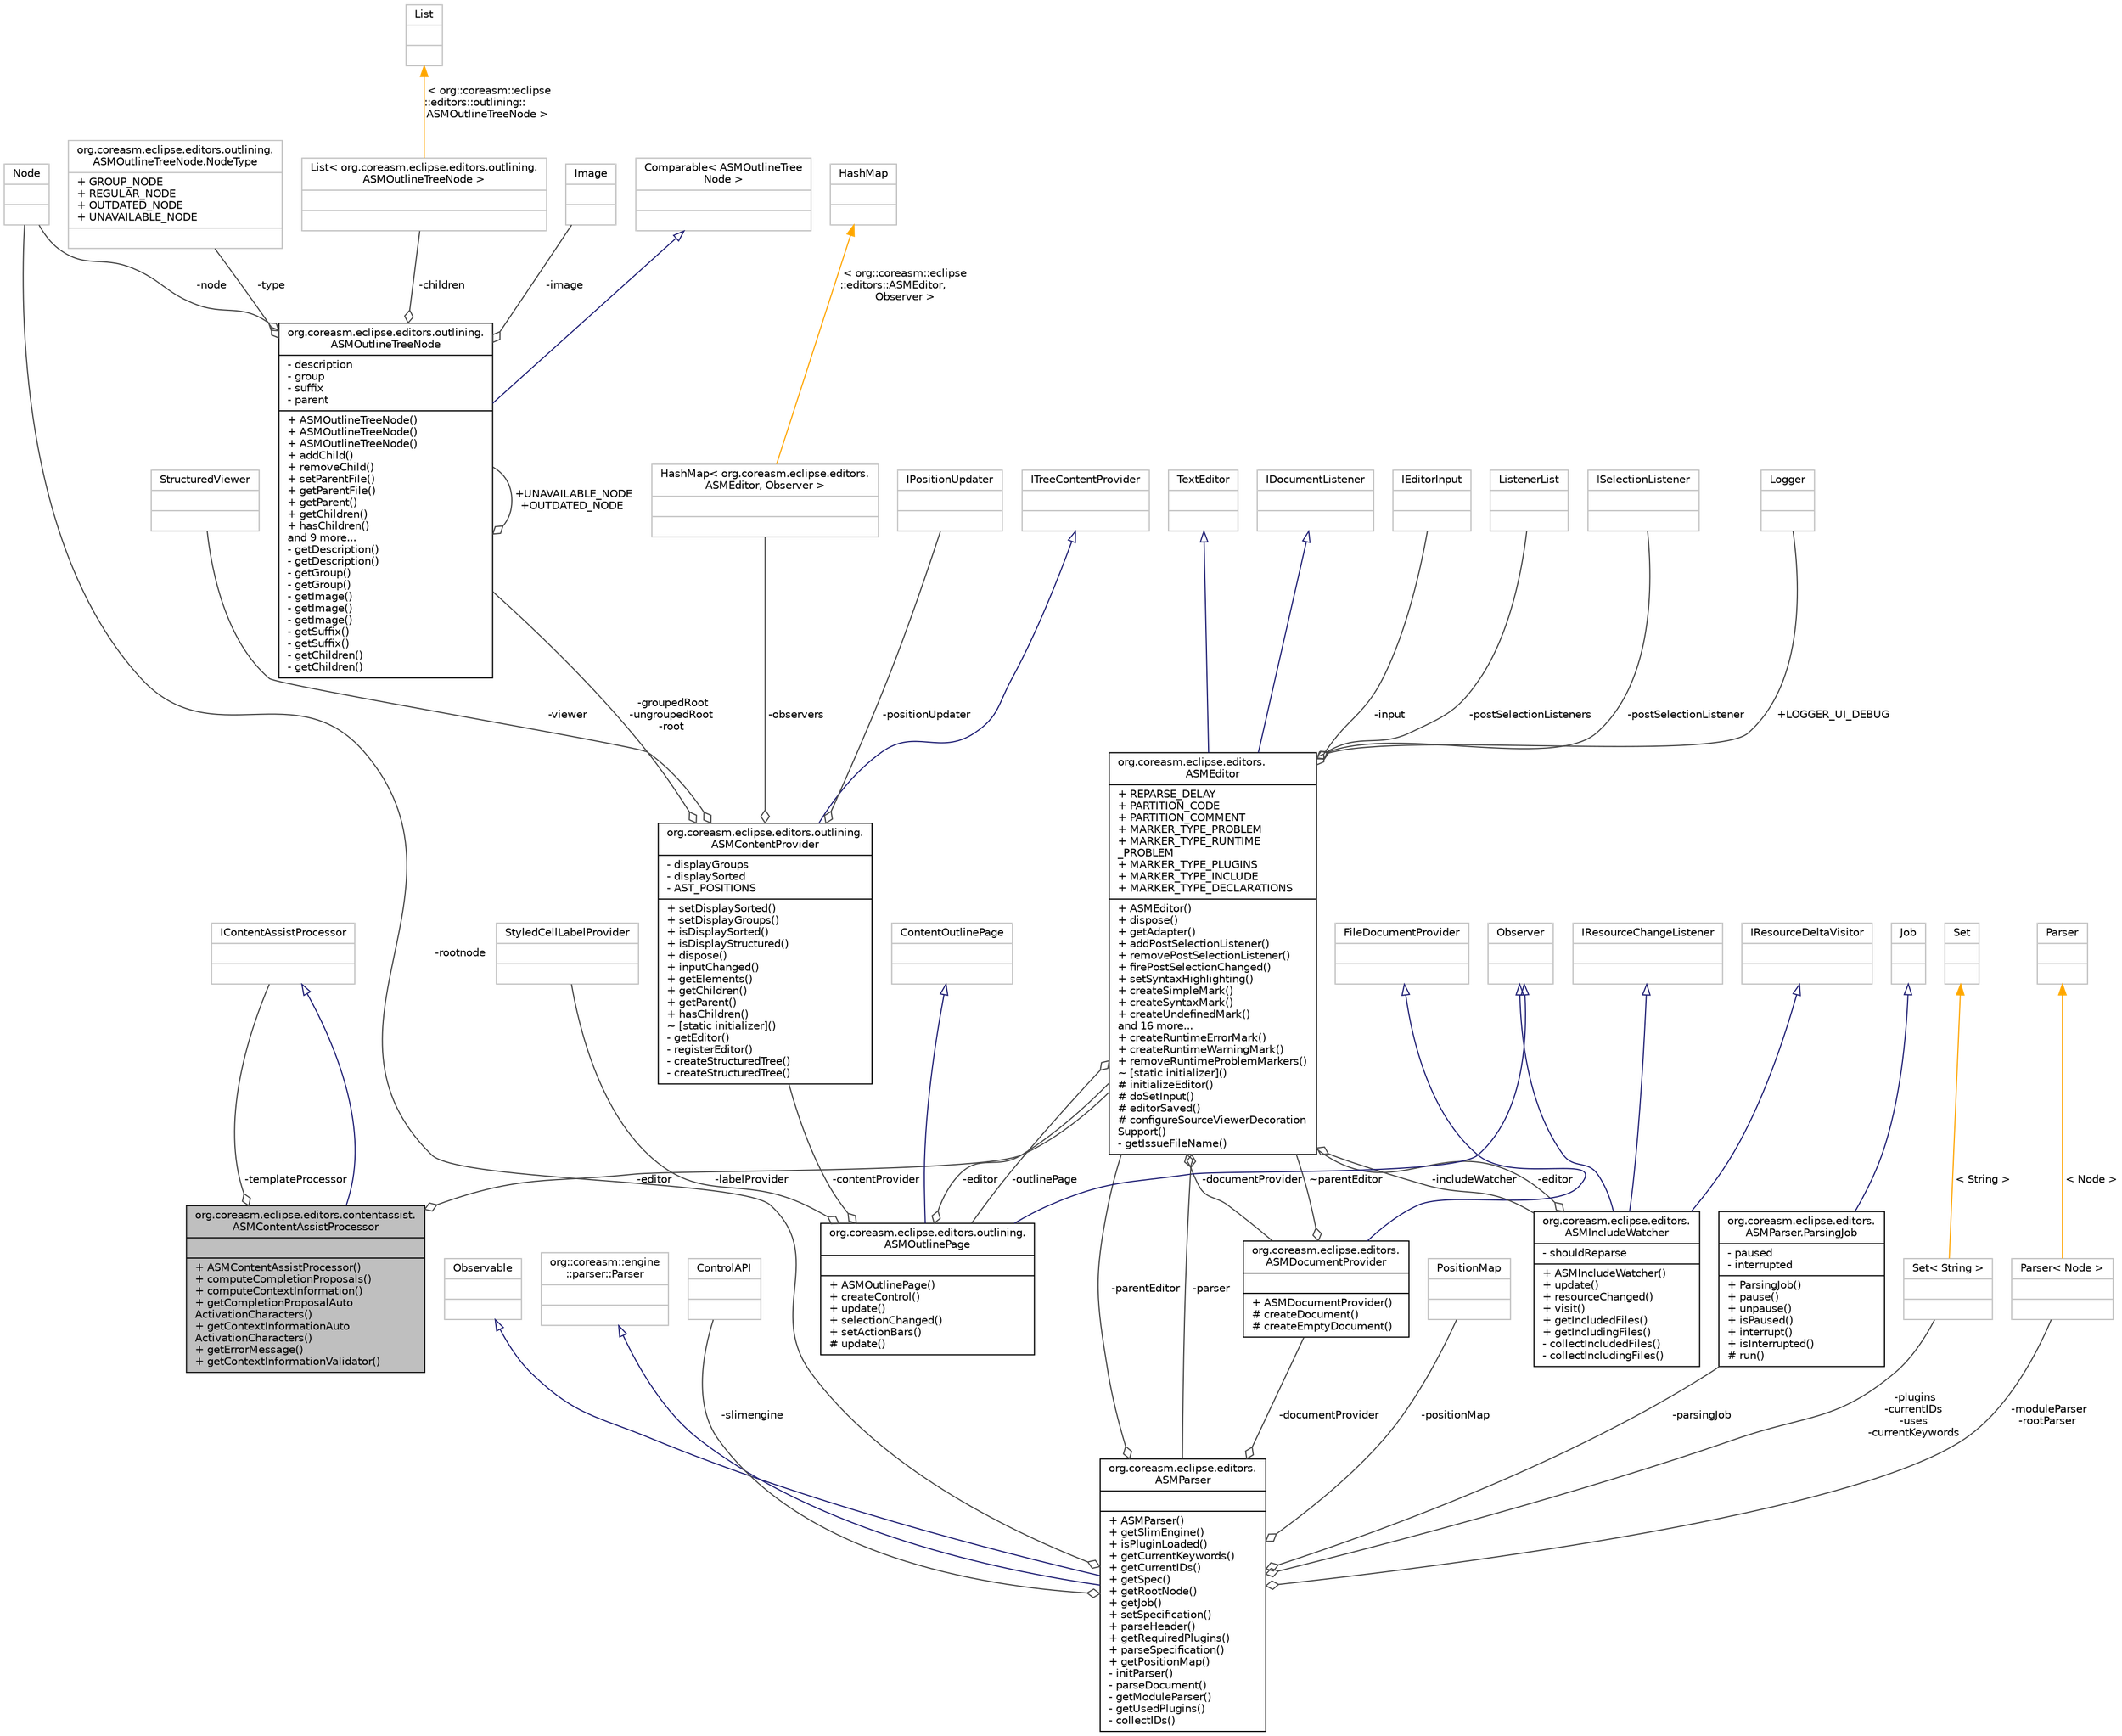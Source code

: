 digraph "org.coreasm.eclipse.editors.contentassist.ASMContentAssistProcessor"
{
  bgcolor="transparent";
  edge [fontname="Helvetica",fontsize="10",labelfontname="Helvetica",labelfontsize="10"];
  node [fontname="Helvetica",fontsize="10",shape=record];
  Node1 [label="{org.coreasm.eclipse.editors.contentassist.\lASMContentAssistProcessor\n||+ ASMContentAssistProcessor()\l+ computeCompletionProposals()\l+ computeContextInformation()\l+ getCompletionProposalAuto\lActivationCharacters()\l+ getContextInformationAuto\lActivationCharacters()\l+ getErrorMessage()\l+ getContextInformationValidator()\l}",height=0.2,width=0.4,color="black", fillcolor="grey75", style="filled" fontcolor="black"];
  Node2 -> Node1 [dir="back",color="midnightblue",fontsize="10",style="solid",arrowtail="onormal",fontname="Helvetica"];
  Node2 [label="{IContentAssistProcessor\n||}",height=0.2,width=0.4,color="grey75"];
  Node2 -> Node1 [color="grey25",fontsize="10",style="solid",label=" -templateProcessor" ,arrowhead="odiamond",fontname="Helvetica"];
  Node3 -> Node1 [color="grey25",fontsize="10",style="solid",label=" -editor" ,arrowhead="odiamond",fontname="Helvetica"];
  Node3 [label="{org.coreasm.eclipse.editors.\lASMEditor\n|+ REPARSE_DELAY\l+ PARTITION_CODE\l+ PARTITION_COMMENT\l+ MARKER_TYPE_PROBLEM\l+ MARKER_TYPE_RUNTIME\l_PROBLEM\l+ MARKER_TYPE_PLUGINS\l+ MARKER_TYPE_INCLUDE\l+ MARKER_TYPE_DECLARATIONS\l|+ ASMEditor()\l+ dispose()\l+ getAdapter()\l+ addPostSelectionListener()\l+ removePostSelectionListener()\l+ firePostSelectionChanged()\l+ setSyntaxHighlighting()\l+ createSimpleMark()\l+ createSyntaxMark()\l+ createUndefinedMark()\land 16 more...\l+ createRuntimeErrorMark()\l+ createRuntimeWarningMark()\l+ removeRuntimeProblemMarkers()\l~ [static initializer]()\l# initializeEditor()\l# doSetInput()\l# editorSaved()\l# configureSourceViewerDecoration\lSupport()\l- getIssueFileName()\l}",height=0.2,width=0.4,color="black",URL="$classorg_1_1coreasm_1_1eclipse_1_1editors_1_1ASMEditor.html",tooltip="The ASMEditor class is the root class of each CoreASM editor which initiates all other classes of the..."];
  Node4 -> Node3 [dir="back",color="midnightblue",fontsize="10",style="solid",arrowtail="onormal",fontname="Helvetica"];
  Node4 [label="{TextEditor\n||}",height=0.2,width=0.4,color="grey75"];
  Node5 -> Node3 [dir="back",color="midnightblue",fontsize="10",style="solid",arrowtail="onormal",fontname="Helvetica"];
  Node5 [label="{IDocumentListener\n||}",height=0.2,width=0.4,color="grey75"];
  Node6 -> Node3 [color="grey25",fontsize="10",style="solid",label=" -input" ,arrowhead="odiamond",fontname="Helvetica"];
  Node6 [label="{IEditorInput\n||}",height=0.2,width=0.4,color="grey75"];
  Node7 -> Node3 [color="grey25",fontsize="10",style="solid",label=" -postSelectionListeners" ,arrowhead="odiamond",fontname="Helvetica"];
  Node7 [label="{ListenerList\n||}",height=0.2,width=0.4,color="grey75"];
  Node8 -> Node3 [color="grey25",fontsize="10",style="solid",label=" -postSelectionListener" ,arrowhead="odiamond",fontname="Helvetica"];
  Node8 [label="{ISelectionListener\n||}",height=0.2,width=0.4,color="grey75"];
  Node9 -> Node3 [color="grey25",fontsize="10",style="solid",label=" -documentProvider" ,arrowhead="odiamond",fontname="Helvetica"];
  Node9 [label="{org.coreasm.eclipse.editors.\lASMDocumentProvider\n||+ ASMDocumentProvider()\l# createDocument()\l# createEmptyDocument()\l}",height=0.2,width=0.4,color="black",URL="$classorg_1_1coreasm_1_1eclipse_1_1editors_1_1ASMDocumentProvider.html",tooltip="This class is a DocumentProvider for ASMDocuments stored as files. "];
  Node10 -> Node9 [dir="back",color="midnightblue",fontsize="10",style="solid",arrowtail="onormal",fontname="Helvetica"];
  Node10 [label="{FileDocumentProvider\n||}",height=0.2,width=0.4,color="grey75"];
  Node3 -> Node9 [color="grey25",fontsize="10",style="solid",label=" ~parentEditor" ,arrowhead="odiamond",fontname="Helvetica"];
  Node11 -> Node3 [color="grey25",fontsize="10",style="solid",label=" +LOGGER_UI_DEBUG" ,arrowhead="odiamond",fontname="Helvetica"];
  Node11 [label="{Logger\n||}",height=0.2,width=0.4,color="grey75"];
  Node12 -> Node3 [color="grey25",fontsize="10",style="solid",label=" -includeWatcher" ,arrowhead="odiamond",fontname="Helvetica"];
  Node12 [label="{org.coreasm.eclipse.editors.\lASMIncludeWatcher\n|- shouldReparse\l|+ ASMIncludeWatcher()\l+ update()\l+ resourceChanged()\l+ visit()\l+ getIncludedFiles()\l+ getIncludingFiles()\l- collectIncludedFiles()\l- collectIncludingFiles()\l}",height=0.2,width=0.4,color="black",URL="$classorg_1_1coreasm_1_1eclipse_1_1editors_1_1ASMIncludeWatcher.html",tooltip="The IncludeWatcher watches included specifications. "];
  Node13 -> Node12 [dir="back",color="midnightblue",fontsize="10",style="solid",arrowtail="onormal",fontname="Helvetica"];
  Node13 [label="{Observer\n||}",height=0.2,width=0.4,color="grey75"];
  Node14 -> Node12 [dir="back",color="midnightblue",fontsize="10",style="solid",arrowtail="onormal",fontname="Helvetica"];
  Node14 [label="{IResourceChangeListener\n||}",height=0.2,width=0.4,color="grey75"];
  Node15 -> Node12 [dir="back",color="midnightblue",fontsize="10",style="solid",arrowtail="onormal",fontname="Helvetica"];
  Node15 [label="{IResourceDeltaVisitor\n||}",height=0.2,width=0.4,color="grey75"];
  Node3 -> Node12 [color="grey25",fontsize="10",style="solid",label=" -editor" ,arrowhead="odiamond",fontname="Helvetica"];
  Node16 -> Node3 [color="grey25",fontsize="10",style="solid",label=" -parser" ,arrowhead="odiamond",fontname="Helvetica"];
  Node16 [label="{org.coreasm.eclipse.editors.\lASMParser\n||+ ASMParser()\l+ getSlimEngine()\l+ isPluginLoaded()\l+ getCurrentKeywords()\l+ getCurrentIDs()\l+ getSpec()\l+ getRootNode()\l+ getJob()\l+ setSpecification()\l+ parseHeader()\l+ getRequiredPlugins()\l+ parseSpecification()\l+ getPositionMap()\l- initParser()\l- parseDocument()\l- getModuleParser()\l- getUsedPlugins()\l- collectIDs()\l}",height=0.2,width=0.4,color="black",URL="$classorg_1_1coreasm_1_1eclipse_1_1editors_1_1ASMParser.html",tooltip="This class organizes the parsing of CoreASM specifications. "];
  Node17 -> Node16 [dir="back",color="midnightblue",fontsize="10",style="solid",arrowtail="onormal",fontname="Helvetica"];
  Node17 [label="{Observable\n||}",height=0.2,width=0.4,color="grey75"];
  Node18 -> Node16 [dir="back",color="midnightblue",fontsize="10",style="solid",arrowtail="onormal",fontname="Helvetica"];
  Node18 [label="{org::coreasm::engine\l::parser::Parser\n||}",height=0.2,width=0.4,color="grey75"];
  Node19 -> Node16 [color="grey25",fontsize="10",style="solid",label=" -slimengine" ,arrowhead="odiamond",fontname="Helvetica"];
  Node19 [label="{ControlAPI\n||}",height=0.2,width=0.4,color="grey75"];
  Node20 -> Node16 [color="grey25",fontsize="10",style="solid",label=" -rootnode" ,arrowhead="odiamond",fontname="Helvetica"];
  Node20 [label="{Node\n||}",height=0.2,width=0.4,color="grey75"];
  Node9 -> Node16 [color="grey25",fontsize="10",style="solid",label=" -documentProvider" ,arrowhead="odiamond",fontname="Helvetica"];
  Node3 -> Node16 [color="grey25",fontsize="10",style="solid",label=" -parentEditor" ,arrowhead="odiamond",fontname="Helvetica"];
  Node21 -> Node16 [color="grey25",fontsize="10",style="solid",label=" -parsingJob" ,arrowhead="odiamond",fontname="Helvetica"];
  Node21 [label="{org.coreasm.eclipse.editors.\lASMParser.ParsingJob\n|- paused\l- interrupted\l|+ ParsingJob()\l+ pause()\l+ unpause()\l+ isPaused()\l+ interrupt()\l+ isInterrupted()\l# run()\l}",height=0.2,width=0.4,color="black",URL="$classorg_1_1coreasm_1_1eclipse_1_1editors_1_1ASMParser_1_1ParsingJob.html",tooltip="This class manages the running of the parser. "];
  Node22 -> Node21 [dir="back",color="midnightblue",fontsize="10",style="solid",arrowtail="onormal",fontname="Helvetica"];
  Node22 [label="{Job\n||}",height=0.2,width=0.4,color="grey75"];
  Node23 -> Node16 [color="grey25",fontsize="10",style="solid",label=" -plugins\n-currentIDs\n-uses\n-currentKeywords" ,arrowhead="odiamond",fontname="Helvetica"];
  Node23 [label="{Set\< String \>\n||}",height=0.2,width=0.4,color="grey75"];
  Node24 -> Node23 [dir="back",color="orange",fontsize="10",style="solid",label=" \< String \>" ,fontname="Helvetica"];
  Node24 [label="{Set\n||}",height=0.2,width=0.4,color="grey75"];
  Node25 -> Node16 [color="grey25",fontsize="10",style="solid",label=" -positionMap" ,arrowhead="odiamond",fontname="Helvetica"];
  Node25 [label="{PositionMap\n||}",height=0.2,width=0.4,color="grey75"];
  Node26 -> Node16 [color="grey25",fontsize="10",style="solid",label=" -moduleParser\n-rootParser" ,arrowhead="odiamond",fontname="Helvetica"];
  Node26 [label="{Parser\< Node \>\n||}",height=0.2,width=0.4,color="grey75"];
  Node27 -> Node26 [dir="back",color="orange",fontsize="10",style="solid",label=" \< Node \>" ,fontname="Helvetica"];
  Node27 [label="{Parser\n||}",height=0.2,width=0.4,color="grey75"];
  Node28 -> Node3 [color="grey25",fontsize="10",style="solid",label=" -outlinePage" ,arrowhead="odiamond",fontname="Helvetica"];
  Node28 [label="{org.coreasm.eclipse.editors.outlining.\lASMOutlinePage\n||+ ASMOutlinePage()\l+ createControl()\l+ update()\l+ selectionChanged()\l+ setActionBars()\l# update()\l}",height=0.2,width=0.4,color="black",URL="$classorg_1_1coreasm_1_1eclipse_1_1editors_1_1outlining_1_1ASMOutlinePage.html"];
  Node29 -> Node28 [dir="back",color="midnightblue",fontsize="10",style="solid",arrowtail="onormal",fontname="Helvetica"];
  Node29 [label="{ContentOutlinePage\n||}",height=0.2,width=0.4,color="grey75"];
  Node13 -> Node28 [dir="back",color="midnightblue",fontsize="10",style="solid",arrowtail="onormal",fontname="Helvetica"];
  Node3 -> Node28 [color="grey25",fontsize="10",style="solid",label=" -editor" ,arrowhead="odiamond",fontname="Helvetica"];
  Node30 -> Node28 [color="grey25",fontsize="10",style="solid",label=" -contentProvider" ,arrowhead="odiamond",fontname="Helvetica"];
  Node30 [label="{org.coreasm.eclipse.editors.outlining.\lASMContentProvider\n|- displayGroups\l- displaySorted\l- AST_POSITIONS\l|+ setDisplaySorted()\l+ setDisplayGroups()\l+ isDisplaySorted()\l+ isDisplayStructured()\l+ dispose()\l+ inputChanged()\l+ getElements()\l+ getChildren()\l+ getParent()\l+ hasChildren()\l~ [static initializer]()\l- getEditor()\l- registerEditor()\l- createStructuredTree()\l- createStructuredTree()\l}",height=0.2,width=0.4,color="black",URL="$classorg_1_1coreasm_1_1eclipse_1_1editors_1_1outlining_1_1ASMContentProvider.html"];
  Node31 -> Node30 [dir="back",color="midnightblue",fontsize="10",style="solid",arrowtail="onormal",fontname="Helvetica"];
  Node31 [label="{ITreeContentProvider\n||}",height=0.2,width=0.4,color="grey75"];
  Node32 -> Node30 [color="grey25",fontsize="10",style="solid",label=" -viewer" ,arrowhead="odiamond",fontname="Helvetica"];
  Node32 [label="{StructuredViewer\n||}",height=0.2,width=0.4,color="grey75"];
  Node33 -> Node30 [color="grey25",fontsize="10",style="solid",label=" -observers" ,arrowhead="odiamond",fontname="Helvetica"];
  Node33 [label="{HashMap\< org.coreasm.eclipse.editors.\lASMEditor, Observer \>\n||}",height=0.2,width=0.4,color="grey75"];
  Node34 -> Node33 [dir="back",color="orange",fontsize="10",style="solid",label=" \< org::coreasm::eclipse\l::editors::ASMEditor,\l Observer \>" ,fontname="Helvetica"];
  Node34 [label="{HashMap\n||}",height=0.2,width=0.4,color="grey75"];
  Node35 -> Node30 [color="grey25",fontsize="10",style="solid",label=" -groupedRoot\n-ungroupedRoot\n-root" ,arrowhead="odiamond",fontname="Helvetica"];
  Node35 [label="{org.coreasm.eclipse.editors.outlining.\lASMOutlineTreeNode\n|- description\l- group\l- suffix\l- parent\l|+ ASMOutlineTreeNode()\l+ ASMOutlineTreeNode()\l+ ASMOutlineTreeNode()\l+ addChild()\l+ removeChild()\l+ setParentFile()\l+ getParentFile()\l+ getParent()\l+ getChildren()\l+ hasChildren()\land 9 more...\l- getDescription()\l- getDescription()\l- getGroup()\l- getGroup()\l- getImage()\l- getImage()\l- getImage()\l- getSuffix()\l- getSuffix()\l- getChildren()\l- getChildren()\l}",height=0.2,width=0.4,color="black",URL="$classorg_1_1coreasm_1_1eclipse_1_1editors_1_1outlining_1_1ASMOutlineTreeNode.html"];
  Node36 -> Node35 [dir="back",color="midnightblue",fontsize="10",style="solid",arrowtail="onormal",fontname="Helvetica"];
  Node36 [label="{Comparable\< ASMOutlineTree\lNode \>\n||}",height=0.2,width=0.4,color="grey75"];
  Node37 -> Node35 [color="grey25",fontsize="10",style="solid",label=" -type" ,arrowhead="odiamond",fontname="Helvetica"];
  Node37 [label="{org.coreasm.eclipse.editors.outlining.\lASMOutlineTreeNode.NodeType\n|+ GROUP_NODE\l+ REGULAR_NODE\l+ OUTDATED_NODE\l+ UNAVAILABLE_NODE\l|}",height=0.2,width=0.4,color="grey75"];
  Node20 -> Node35 [color="grey25",fontsize="10",style="solid",label=" -node" ,arrowhead="odiamond",fontname="Helvetica"];
  Node35 -> Node35 [color="grey25",fontsize="10",style="solid",label=" +UNAVAILABLE_NODE\n+OUTDATED_NODE" ,arrowhead="odiamond",fontname="Helvetica"];
  Node38 -> Node35 [color="grey25",fontsize="10",style="solid",label=" -children" ,arrowhead="odiamond",fontname="Helvetica"];
  Node38 [label="{List\< org.coreasm.eclipse.editors.outlining.\lASMOutlineTreeNode \>\n||}",height=0.2,width=0.4,color="grey75"];
  Node39 -> Node38 [dir="back",color="orange",fontsize="10",style="solid",label=" \< org::coreasm::eclipse\l::editors::outlining::\lASMOutlineTreeNode \>" ,fontname="Helvetica"];
  Node39 [label="{List\n||}",height=0.2,width=0.4,color="grey75"];
  Node40 -> Node35 [color="grey25",fontsize="10",style="solid",label=" -image" ,arrowhead="odiamond",fontname="Helvetica"];
  Node40 [label="{Image\n||}",height=0.2,width=0.4,color="grey75"];
  Node41 -> Node30 [color="grey25",fontsize="10",style="solid",label=" -positionUpdater" ,arrowhead="odiamond",fontname="Helvetica"];
  Node41 [label="{IPositionUpdater\n||}",height=0.2,width=0.4,color="grey75"];
  Node42 -> Node28 [color="grey25",fontsize="10",style="solid",label=" -labelProvider" ,arrowhead="odiamond",fontname="Helvetica"];
  Node42 [label="{StyledCellLabelProvider\n||}",height=0.2,width=0.4,color="grey75"];
}
